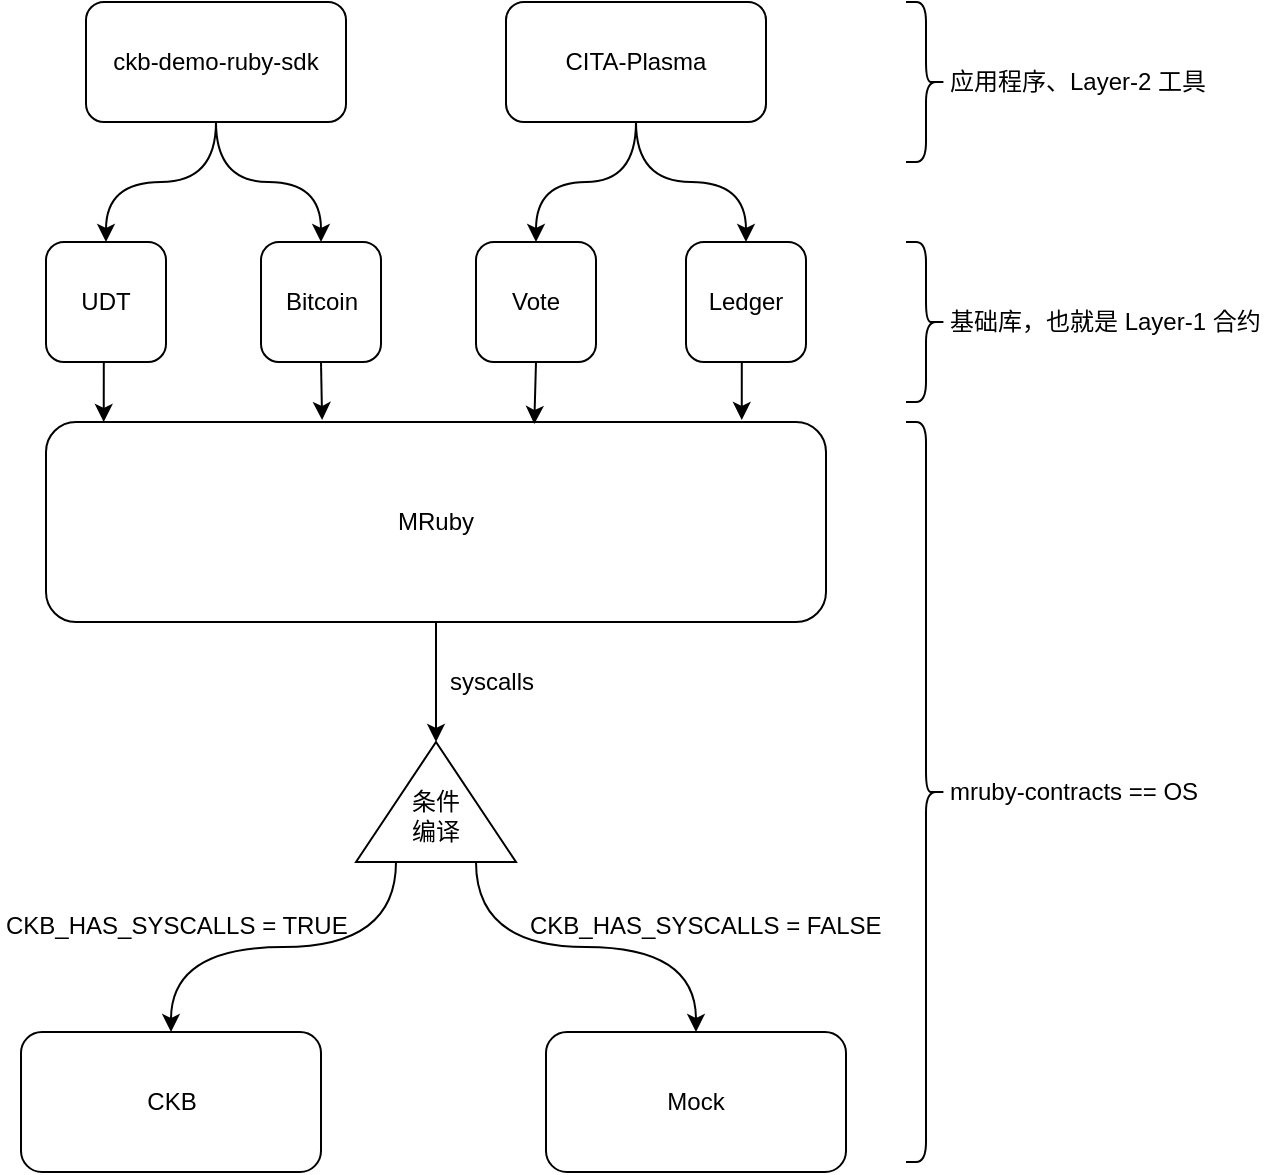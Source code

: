 <mxfile version="10.4.9" type="github"><diagram id="p0XqQv-OcpRg8WwpyLFt" name="Page-1"><mxGraphModel dx="918" dy="648" grid="1" gridSize="10" guides="1" tooltips="1" connect="1" arrows="1" fold="1" page="1" pageScale="1" pageWidth="850" pageHeight="1100" math="0" shadow="0"><root><mxCell id="0"/><mxCell id="1" parent="0"/><mxCell id="hl7wOFABS6ZO5JB_hZmz-3" style="edgeStyle=orthogonalEdgeStyle;curved=1;rounded=0;orthogonalLoop=1;jettySize=auto;html=1;exitX=0.5;exitY=1;exitDx=0;exitDy=0;entryX=1;entryY=0.5;entryDx=0;entryDy=0;" edge="1" parent="1" source="VoSFv75W9N8mPNS6MkeI-1" target="hl7wOFABS6ZO5JB_hZmz-2"><mxGeometry relative="1" as="geometry"/></mxCell><mxCell id="VoSFv75W9N8mPNS6MkeI-1" value="MRuby" style="rounded=1;whiteSpace=wrap;html=1;" parent="1" vertex="1"><mxGeometry x="180" y="210" width="390" height="100" as="geometry"/></mxCell><mxCell id="VoSFv75W9N8mPNS6MkeI-2" value="CKB" style="rounded=1;whiteSpace=wrap;html=1;" parent="1" vertex="1"><mxGeometry x="167.5" y="515" width="150" height="70" as="geometry"/></mxCell><mxCell id="VoSFv75W9N8mPNS6MkeI-3" value="Mock" style="rounded=1;whiteSpace=wrap;html=1;" parent="1" vertex="1"><mxGeometry x="430" y="515" width="150" height="70" as="geometry"/></mxCell><mxCell id="VoSFv75W9N8mPNS6MkeI-8" value="syscalls" style="text;html=1;resizable=0;points=[];autosize=1;align=left;verticalAlign=top;spacingTop=-4;" parent="1" vertex="1"><mxGeometry x="380" y="330" width="60" height="20" as="geometry"/></mxCell><mxCell id="VoSFv75W9N8mPNS6MkeI-9" value="" style="shape=curlyBracket;whiteSpace=wrap;html=1;rounded=1;direction=west;" parent="1" vertex="1"><mxGeometry x="610" y="210" width="20" height="370" as="geometry"/></mxCell><mxCell id="VoSFv75W9N8mPNS6MkeI-10" value="mruby-contracts == OS" style="text;html=1;resizable=0;points=[];autosize=1;align=left;verticalAlign=top;spacingTop=-4;" parent="1" vertex="1"><mxGeometry x="630" y="385" width="140" height="20" as="geometry"/></mxCell><mxCell id="VoSFv75W9N8mPNS6MkeI-16" style="edgeStyle=orthogonalEdgeStyle;rounded=0;orthogonalLoop=1;jettySize=auto;html=1;exitX=0.5;exitY=1;exitDx=0;exitDy=0;entryX=0.074;entryY=0;entryDx=0;entryDy=0;entryPerimeter=0;" parent="1" source="VoSFv75W9N8mPNS6MkeI-12" target="VoSFv75W9N8mPNS6MkeI-1" edge="1"><mxGeometry relative="1" as="geometry"/></mxCell><mxCell id="VoSFv75W9N8mPNS6MkeI-12" value="UDT" style="rounded=1;whiteSpace=wrap;html=1;" parent="1" vertex="1"><mxGeometry x="180" y="120" width="60" height="60" as="geometry"/></mxCell><mxCell id="VoSFv75W9N8mPNS6MkeI-17" style="edgeStyle=orthogonalEdgeStyle;rounded=0;orthogonalLoop=1;jettySize=auto;html=1;exitX=0.5;exitY=1;exitDx=0;exitDy=0;entryX=0.354;entryY=-0.01;entryDx=0;entryDy=0;entryPerimeter=0;" parent="1" source="VoSFv75W9N8mPNS6MkeI-13" target="VoSFv75W9N8mPNS6MkeI-1" edge="1"><mxGeometry relative="1" as="geometry"/></mxCell><mxCell id="VoSFv75W9N8mPNS6MkeI-13" value="Bitcoin" style="rounded=1;whiteSpace=wrap;html=1;" parent="1" vertex="1"><mxGeometry x="287.5" y="120" width="60" height="60" as="geometry"/></mxCell><mxCell id="VoSFv75W9N8mPNS6MkeI-18" style="edgeStyle=orthogonalEdgeStyle;rounded=0;orthogonalLoop=1;jettySize=auto;html=1;exitX=0.5;exitY=1;exitDx=0;exitDy=0;entryX=0.626;entryY=0.01;entryDx=0;entryDy=0;entryPerimeter=0;" parent="1" source="VoSFv75W9N8mPNS6MkeI-14" target="VoSFv75W9N8mPNS6MkeI-1" edge="1"><mxGeometry relative="1" as="geometry"/></mxCell><mxCell id="VoSFv75W9N8mPNS6MkeI-14" value="Vote" style="rounded=1;whiteSpace=wrap;html=1;" parent="1" vertex="1"><mxGeometry x="395" y="120" width="60" height="60" as="geometry"/></mxCell><mxCell id="VoSFv75W9N8mPNS6MkeI-19" style="edgeStyle=orthogonalEdgeStyle;rounded=0;orthogonalLoop=1;jettySize=auto;html=1;exitX=0.5;exitY=1;exitDx=0;exitDy=0;entryX=0.892;entryY=-0.01;entryDx=0;entryDy=0;entryPerimeter=0;" parent="1" source="VoSFv75W9N8mPNS6MkeI-15" target="VoSFv75W9N8mPNS6MkeI-1" edge="1"><mxGeometry relative="1" as="geometry"/></mxCell><mxCell id="VoSFv75W9N8mPNS6MkeI-15" value="Ledger" style="rounded=1;whiteSpace=wrap;html=1;" parent="1" vertex="1"><mxGeometry x="500" y="120" width="60" height="60" as="geometry"/></mxCell><mxCell id="VoSFv75W9N8mPNS6MkeI-20" value="" style="shape=curlyBracket;whiteSpace=wrap;html=1;rounded=1;direction=west;" parent="1" vertex="1"><mxGeometry x="610" y="120" width="20" height="80" as="geometry"/></mxCell><mxCell id="VoSFv75W9N8mPNS6MkeI-21" value="基础库，也就是 Layer-1 合约&lt;br&gt;" style="text;html=1;resizable=0;points=[];autosize=1;align=left;verticalAlign=top;spacingTop=-4;" parent="1" vertex="1"><mxGeometry x="630" y="150" width="170" height="20" as="geometry"/></mxCell><mxCell id="VoSFv75W9N8mPNS6MkeI-24" style="edgeStyle=orthogonalEdgeStyle;rounded=0;orthogonalLoop=1;jettySize=auto;html=1;exitX=0.5;exitY=1;exitDx=0;exitDy=0;entryX=0.5;entryY=0;entryDx=0;entryDy=0;curved=1;" parent="1" source="VoSFv75W9N8mPNS6MkeI-22" target="VoSFv75W9N8mPNS6MkeI-12" edge="1"><mxGeometry relative="1" as="geometry"/></mxCell><mxCell id="VoSFv75W9N8mPNS6MkeI-25" style="edgeStyle=orthogonalEdgeStyle;curved=1;rounded=0;orthogonalLoop=1;jettySize=auto;html=1;exitX=0.5;exitY=1;exitDx=0;exitDy=0;entryX=0.5;entryY=0;entryDx=0;entryDy=0;" parent="1" source="VoSFv75W9N8mPNS6MkeI-22" target="VoSFv75W9N8mPNS6MkeI-13" edge="1"><mxGeometry relative="1" as="geometry"/></mxCell><mxCell id="VoSFv75W9N8mPNS6MkeI-22" value="ckb-demo-ruby-sdk" style="rounded=1;whiteSpace=wrap;html=1;" parent="1" vertex="1"><mxGeometry x="200" width="130" height="60" as="geometry"/></mxCell><mxCell id="VoSFv75W9N8mPNS6MkeI-26" style="edgeStyle=orthogonalEdgeStyle;curved=1;rounded=0;orthogonalLoop=1;jettySize=auto;html=1;exitX=0.5;exitY=1;exitDx=0;exitDy=0;entryX=0.5;entryY=0;entryDx=0;entryDy=0;" parent="1" source="VoSFv75W9N8mPNS6MkeI-23" target="VoSFv75W9N8mPNS6MkeI-14" edge="1"><mxGeometry relative="1" as="geometry"/></mxCell><mxCell id="VoSFv75W9N8mPNS6MkeI-27" style="edgeStyle=orthogonalEdgeStyle;curved=1;rounded=0;orthogonalLoop=1;jettySize=auto;html=1;exitX=0.5;exitY=1;exitDx=0;exitDy=0;entryX=0.5;entryY=0;entryDx=0;entryDy=0;" parent="1" source="VoSFv75W9N8mPNS6MkeI-23" target="VoSFv75W9N8mPNS6MkeI-15" edge="1"><mxGeometry relative="1" as="geometry"/></mxCell><mxCell id="VoSFv75W9N8mPNS6MkeI-23" value="CITA-Plasma" style="rounded=1;whiteSpace=wrap;html=1;" parent="1" vertex="1"><mxGeometry x="410" width="130" height="60" as="geometry"/></mxCell><mxCell id="VoSFv75W9N8mPNS6MkeI-28" value="" style="shape=curlyBracket;whiteSpace=wrap;html=1;rounded=1;direction=west;" parent="1" vertex="1"><mxGeometry x="610" width="20" height="80" as="geometry"/></mxCell><mxCell id="VoSFv75W9N8mPNS6MkeI-29" value="应用程序、Layer-2 工具" style="text;html=1;resizable=0;points=[];autosize=1;align=left;verticalAlign=top;spacingTop=-4;" parent="1" vertex="1"><mxGeometry x="630" y="30" width="140" height="20" as="geometry"/></mxCell><mxCell id="hl7wOFABS6ZO5JB_hZmz-4" style="edgeStyle=orthogonalEdgeStyle;curved=1;rounded=0;orthogonalLoop=1;jettySize=auto;html=1;exitX=0;exitY=0.25;exitDx=0;exitDy=0;entryX=0.5;entryY=0;entryDx=0;entryDy=0;" edge="1" parent="1" source="hl7wOFABS6ZO5JB_hZmz-2" target="VoSFv75W9N8mPNS6MkeI-2"><mxGeometry relative="1" as="geometry"/></mxCell><mxCell id="hl7wOFABS6ZO5JB_hZmz-5" style="edgeStyle=orthogonalEdgeStyle;curved=1;rounded=0;orthogonalLoop=1;jettySize=auto;html=1;exitX=0;exitY=0.75;exitDx=0;exitDy=0;entryX=0.5;entryY=0;entryDx=0;entryDy=0;" edge="1" parent="1" source="hl7wOFABS6ZO5JB_hZmz-2" target="VoSFv75W9N8mPNS6MkeI-3"><mxGeometry relative="1" as="geometry"/></mxCell><mxCell id="hl7wOFABS6ZO5JB_hZmz-2" value="&lt;br&gt;条件&lt;br&gt;编译" style="triangle;whiteSpace=wrap;html=1;direction=north;" vertex="1" parent="1"><mxGeometry x="335" y="370" width="80" height="60" as="geometry"/></mxCell><mxCell id="hl7wOFABS6ZO5JB_hZmz-6" value="&lt;p lang=&quot;zh-CN&quot;&gt;CKB_HAS_SYSCALLS = TRUE&lt;/p&gt;" style="text;html=1;resizable=0;points=[];autosize=1;align=left;verticalAlign=top;spacingTop=-4;" vertex="1" parent="1"><mxGeometry x="157.5" y="440" width="190" height="40" as="geometry"/></mxCell><mxCell id="hl7wOFABS6ZO5JB_hZmz-7" value="&lt;p lang=&quot;zh-CN&quot;&gt;CKB_HAS_SYSCALLS = FALSE&lt;/p&gt;" style="text;html=1;resizable=0;points=[];autosize=1;align=left;verticalAlign=top;spacingTop=-4;" vertex="1" parent="1"><mxGeometry x="420" y="440" width="190" height="40" as="geometry"/></mxCell></root></mxGraphModel></diagram></mxfile>